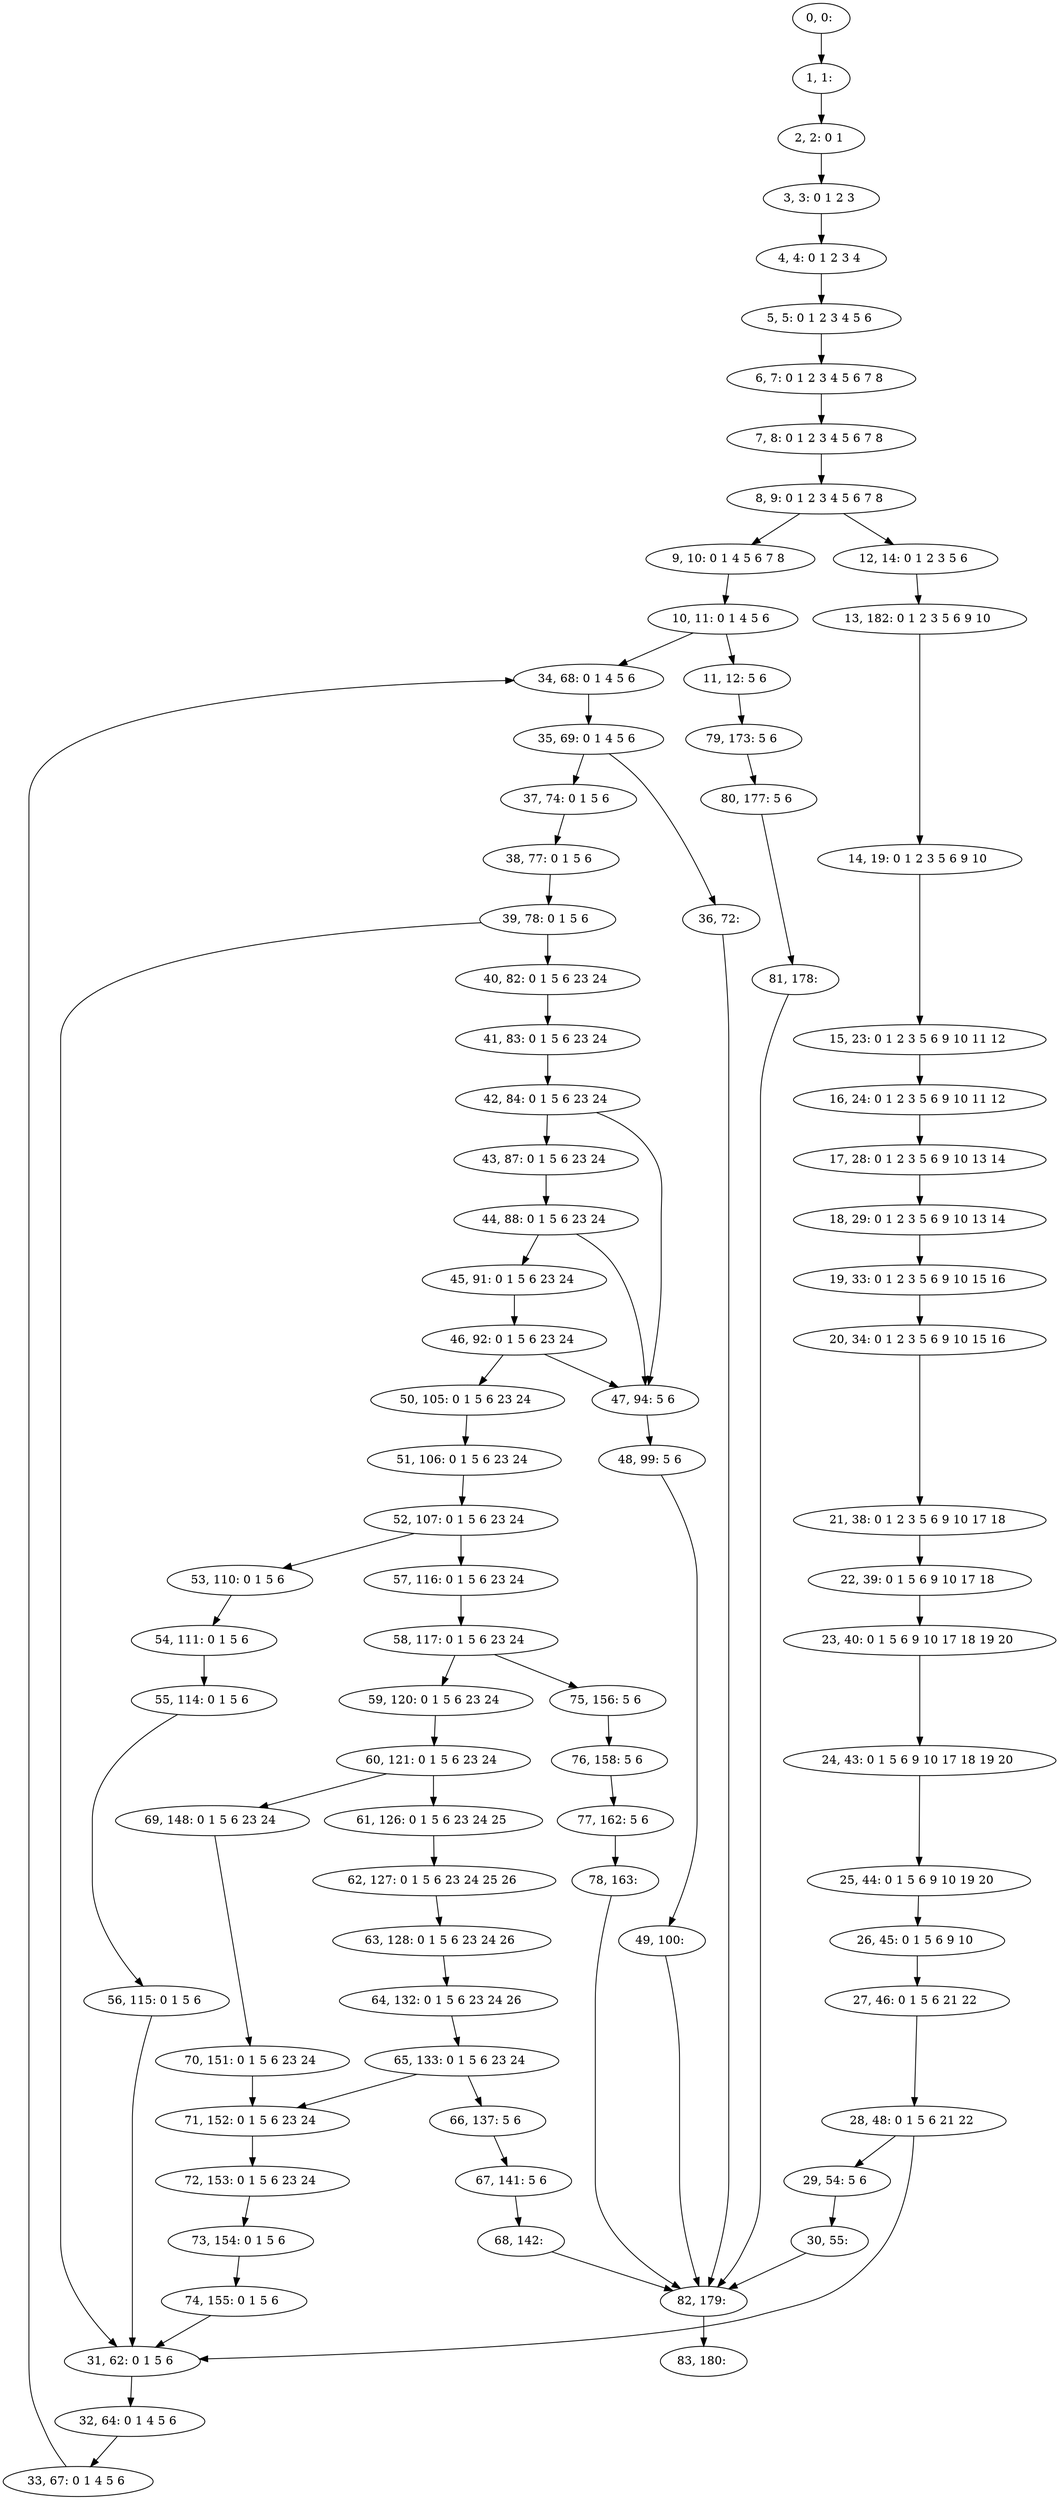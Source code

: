 digraph G {
0[label="0, 0: "];
1[label="1, 1: "];
2[label="2, 2: 0 1 "];
3[label="3, 3: 0 1 2 3 "];
4[label="4, 4: 0 1 2 3 4 "];
5[label="5, 5: 0 1 2 3 4 5 6 "];
6[label="6, 7: 0 1 2 3 4 5 6 7 8 "];
7[label="7, 8: 0 1 2 3 4 5 6 7 8 "];
8[label="8, 9: 0 1 2 3 4 5 6 7 8 "];
9[label="9, 10: 0 1 4 5 6 7 8 "];
10[label="10, 11: 0 1 4 5 6 "];
11[label="11, 12: 5 6 "];
12[label="12, 14: 0 1 2 3 5 6 "];
13[label="13, 182: 0 1 2 3 5 6 9 10 "];
14[label="14, 19: 0 1 2 3 5 6 9 10 "];
15[label="15, 23: 0 1 2 3 5 6 9 10 11 12 "];
16[label="16, 24: 0 1 2 3 5 6 9 10 11 12 "];
17[label="17, 28: 0 1 2 3 5 6 9 10 13 14 "];
18[label="18, 29: 0 1 2 3 5 6 9 10 13 14 "];
19[label="19, 33: 0 1 2 3 5 6 9 10 15 16 "];
20[label="20, 34: 0 1 2 3 5 6 9 10 15 16 "];
21[label="21, 38: 0 1 2 3 5 6 9 10 17 18 "];
22[label="22, 39: 0 1 5 6 9 10 17 18 "];
23[label="23, 40: 0 1 5 6 9 10 17 18 19 20 "];
24[label="24, 43: 0 1 5 6 9 10 17 18 19 20 "];
25[label="25, 44: 0 1 5 6 9 10 19 20 "];
26[label="26, 45: 0 1 5 6 9 10 "];
27[label="27, 46: 0 1 5 6 21 22 "];
28[label="28, 48: 0 1 5 6 21 22 "];
29[label="29, 54: 5 6 "];
30[label="30, 55: "];
31[label="31, 62: 0 1 5 6 "];
32[label="32, 64: 0 1 4 5 6 "];
33[label="33, 67: 0 1 4 5 6 "];
34[label="34, 68: 0 1 4 5 6 "];
35[label="35, 69: 0 1 4 5 6 "];
36[label="36, 72: "];
37[label="37, 74: 0 1 5 6 "];
38[label="38, 77: 0 1 5 6 "];
39[label="39, 78: 0 1 5 6 "];
40[label="40, 82: 0 1 5 6 23 24 "];
41[label="41, 83: 0 1 5 6 23 24 "];
42[label="42, 84: 0 1 5 6 23 24 "];
43[label="43, 87: 0 1 5 6 23 24 "];
44[label="44, 88: 0 1 5 6 23 24 "];
45[label="45, 91: 0 1 5 6 23 24 "];
46[label="46, 92: 0 1 5 6 23 24 "];
47[label="47, 94: 5 6 "];
48[label="48, 99: 5 6 "];
49[label="49, 100: "];
50[label="50, 105: 0 1 5 6 23 24 "];
51[label="51, 106: 0 1 5 6 23 24 "];
52[label="52, 107: 0 1 5 6 23 24 "];
53[label="53, 110: 0 1 5 6 "];
54[label="54, 111: 0 1 5 6 "];
55[label="55, 114: 0 1 5 6 "];
56[label="56, 115: 0 1 5 6 "];
57[label="57, 116: 0 1 5 6 23 24 "];
58[label="58, 117: 0 1 5 6 23 24 "];
59[label="59, 120: 0 1 5 6 23 24 "];
60[label="60, 121: 0 1 5 6 23 24 "];
61[label="61, 126: 0 1 5 6 23 24 25 "];
62[label="62, 127: 0 1 5 6 23 24 25 26 "];
63[label="63, 128: 0 1 5 6 23 24 26 "];
64[label="64, 132: 0 1 5 6 23 24 26 "];
65[label="65, 133: 0 1 5 6 23 24 "];
66[label="66, 137: 5 6 "];
67[label="67, 141: 5 6 "];
68[label="68, 142: "];
69[label="69, 148: 0 1 5 6 23 24 "];
70[label="70, 151: 0 1 5 6 23 24 "];
71[label="71, 152: 0 1 5 6 23 24 "];
72[label="72, 153: 0 1 5 6 23 24 "];
73[label="73, 154: 0 1 5 6 "];
74[label="74, 155: 0 1 5 6 "];
75[label="75, 156: 5 6 "];
76[label="76, 158: 5 6 "];
77[label="77, 162: 5 6 "];
78[label="78, 163: "];
79[label="79, 173: 5 6 "];
80[label="80, 177: 5 6 "];
81[label="81, 178: "];
82[label="82, 179: "];
83[label="83, 180: "];
0->1 ;
1->2 ;
2->3 ;
3->4 ;
4->5 ;
5->6 ;
6->7 ;
7->8 ;
8->9 ;
8->12 ;
9->10 ;
10->11 ;
10->34 ;
11->79 ;
12->13 ;
13->14 ;
14->15 ;
15->16 ;
16->17 ;
17->18 ;
18->19 ;
19->20 ;
20->21 ;
21->22 ;
22->23 ;
23->24 ;
24->25 ;
25->26 ;
26->27 ;
27->28 ;
28->29 ;
28->31 ;
29->30 ;
30->82 ;
31->32 ;
32->33 ;
33->34 ;
34->35 ;
35->36 ;
35->37 ;
36->82 ;
37->38 ;
38->39 ;
39->40 ;
39->31 ;
40->41 ;
41->42 ;
42->43 ;
42->47 ;
43->44 ;
44->45 ;
44->47 ;
45->46 ;
46->47 ;
46->50 ;
47->48 ;
48->49 ;
49->82 ;
50->51 ;
51->52 ;
52->53 ;
52->57 ;
53->54 ;
54->55 ;
55->56 ;
56->31 ;
57->58 ;
58->59 ;
58->75 ;
59->60 ;
60->61 ;
60->69 ;
61->62 ;
62->63 ;
63->64 ;
64->65 ;
65->66 ;
65->71 ;
66->67 ;
67->68 ;
68->82 ;
69->70 ;
70->71 ;
71->72 ;
72->73 ;
73->74 ;
74->31 ;
75->76 ;
76->77 ;
77->78 ;
78->82 ;
79->80 ;
80->81 ;
81->82 ;
82->83 ;
}
